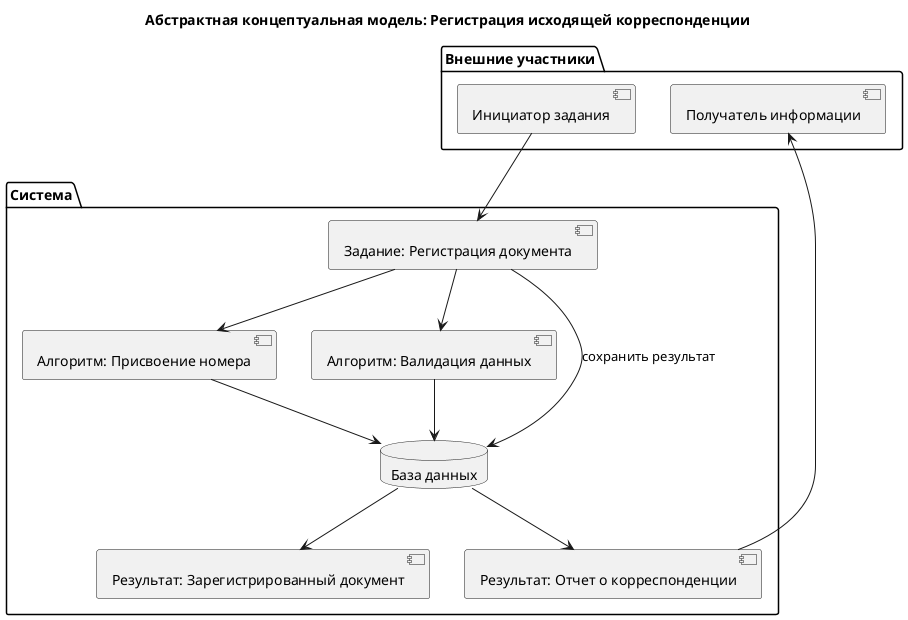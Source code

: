 Концептуальная модель предметной области:
@startuml
title Абстрактная концептуальная модель: Регистрация исходящей корреспонденции

package "Система" {
  [Задание: Регистрация документа]
  [Алгоритм: Присвоение номера]
  [Алгоритм: Валидация данных]
  [Результат: Зарегистрированный документ]
  database "База данных"
  [Результат: Отчет о корреспонденции]
}

package "Внешние участники" {
  [Инициатор задания]
  [Получатель информации]
}

' Связи внутри системы
[Задание: Регистрация документа] --> [Алгоритм: Присвоение номера]
[Задание: Регистрация документа] --> [Алгоритм: Валидация данных]
[Алгоритм: Присвоение номера] --> [База данных]
[Алгоритм: Валидация данных] --> [База данных]
[Задание: Регистрация документа] --> [База данных] : сохранить результат
[База данных] --> [Результат: Зарегистрированный документ]

[База данных] --> [Результат: Отчет о корреспонденции]

' Взаимодействие с внешними участниками
[Инициатор задания] --> [Задание: Регистрация документа]
[Получатель информации] <-- [Результат: Отчет о корреспонденции]

@enduml